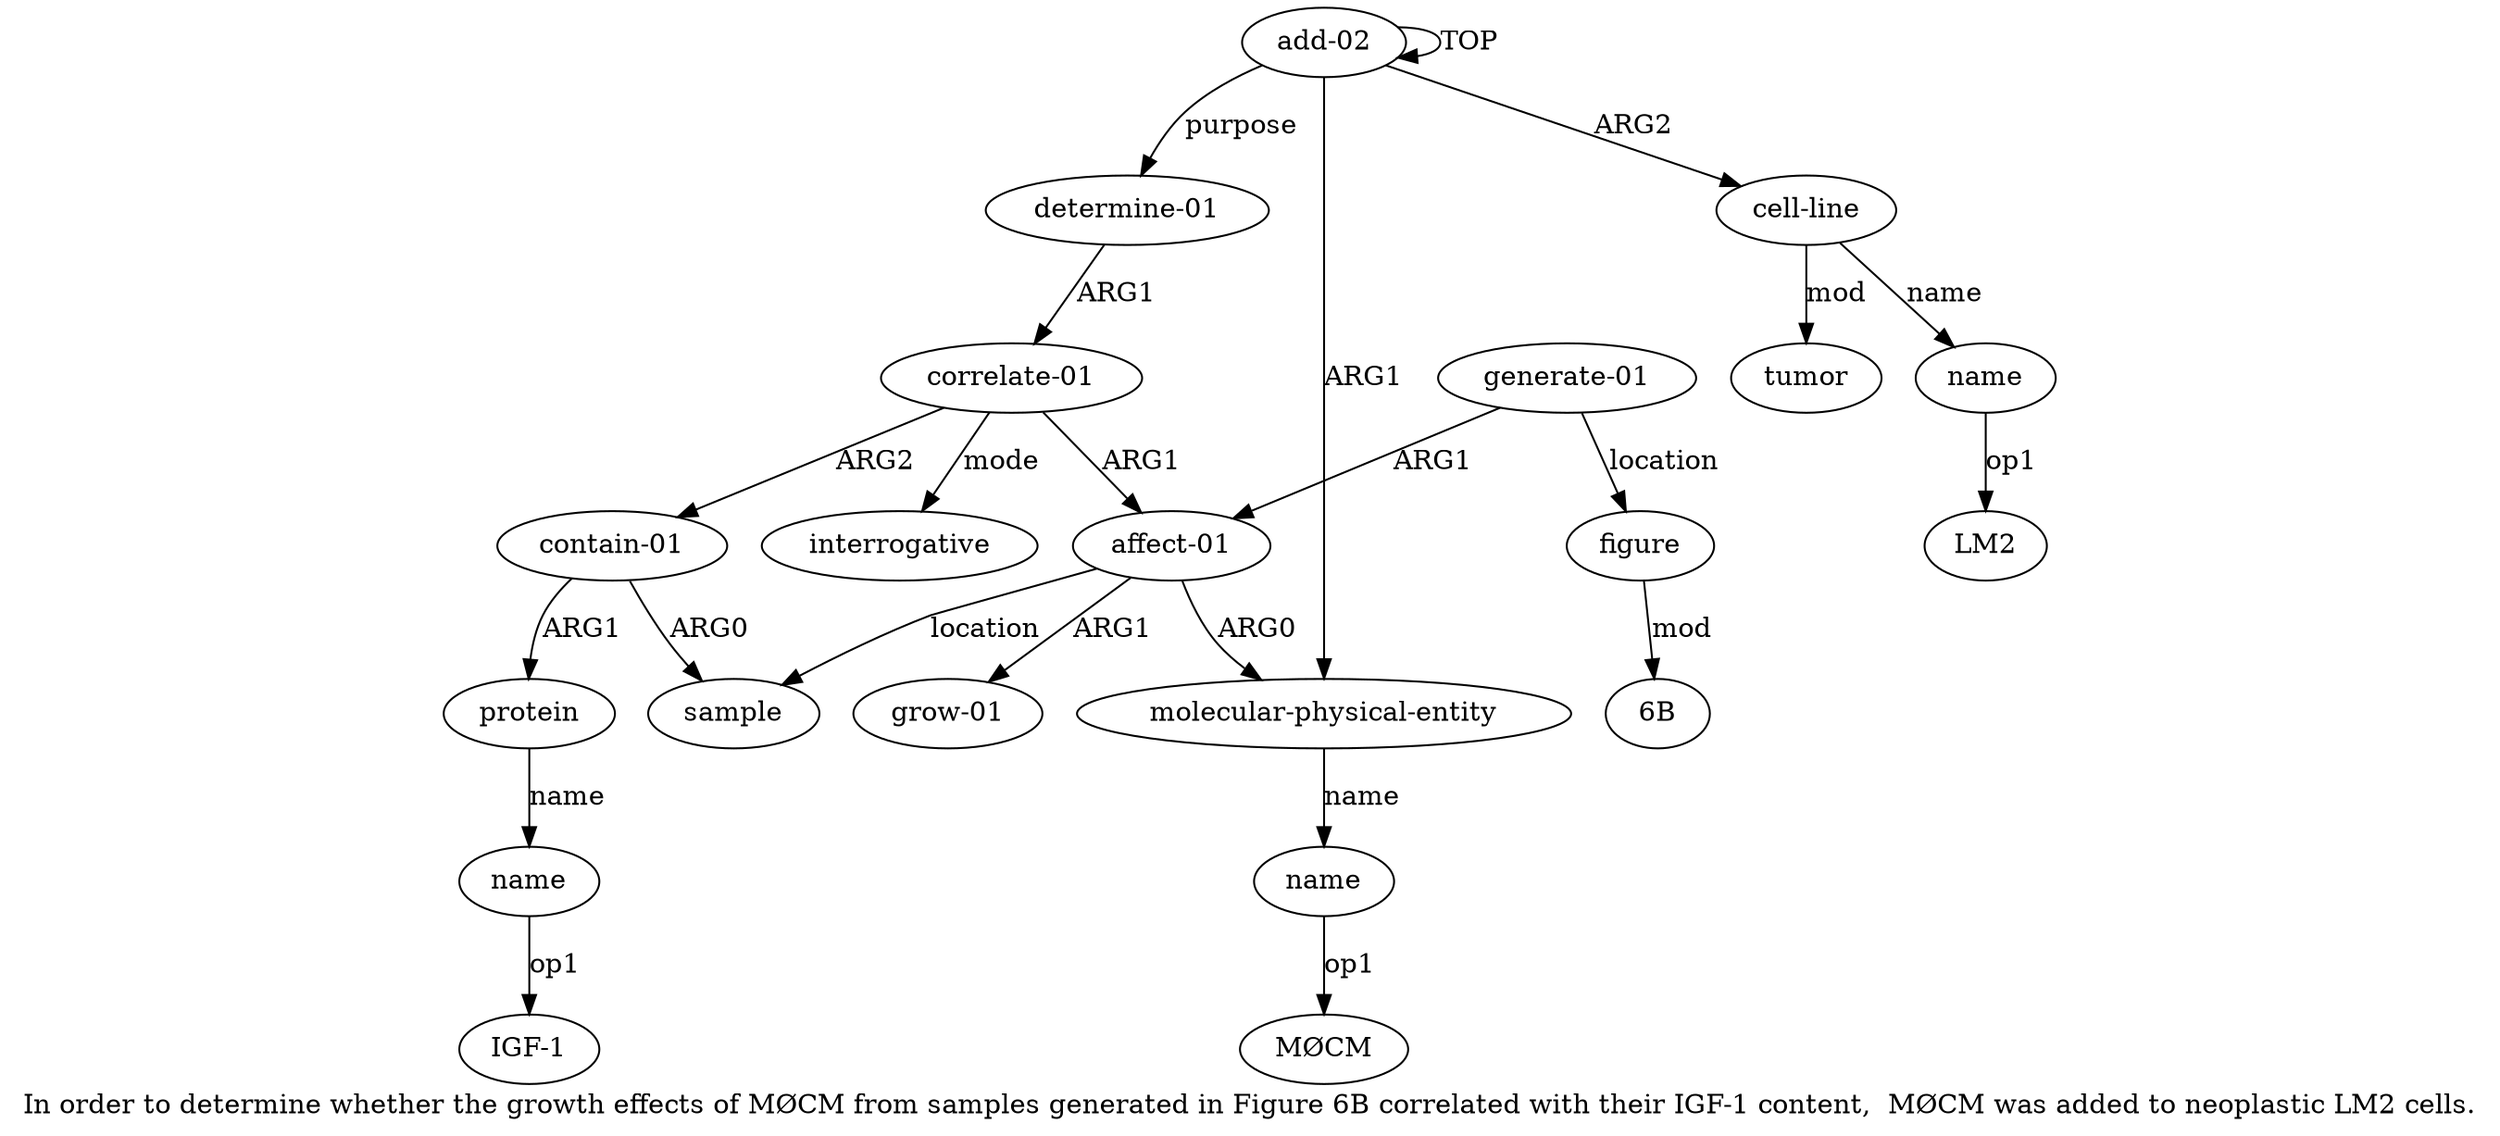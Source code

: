 digraph  {
	graph [label="In order to determine whether the growth effects of MØCM from samples generated in Figure 6B correlated with their IGF-1 content,  \
MØCM was added to neoplastic LM2 cells."];
	node [label="\N"];
	a15	 [color=black,
		gold_ind=15,
		gold_label=name,
		label=name,
		test_ind=15,
		test_label=name];
	"a15 IGF-1"	 [color=black,
		gold_ind=-1,
		gold_label="IGF-1",
		label="IGF-1",
		test_ind=-1,
		test_label="IGF-1"];
	a15 -> "a15 IGF-1" [key=0,
	color=black,
	gold_label=op1,
	label=op1,
	test_label=op1];
a14 [color=black,
	gold_ind=14,
	gold_label=protein,
	label=protein,
	test_ind=14,
	test_label=protein];
a14 -> a15 [key=0,
color=black,
gold_label=name,
label=name,
test_label=name];
"a4 LM2" [color=black,
gold_ind=-1,
gold_label=LM2,
label=LM2,
test_ind=-1,
test_label=LM2];
a11 [color=black,
gold_ind=11,
gold_label="generate-01",
label="generate-01",
test_ind=11,
test_label="generate-01"];
a12 [color=black,
gold_ind=12,
gold_label=figure,
label=figure,
test_ind=12,
test_label=figure];
a11 -> a12 [key=0,
color=black,
gold_label=location,
label=location,
test_label=location];
a8 [color=black,
gold_ind=8,
gold_label="affect-01",
label="affect-01",
test_ind=8,
test_label="affect-01"];
a11 -> a8 [key=0,
color=black,
gold_label=ARG1,
label=ARG1,
test_label=ARG1];
a10 [color=black,
gold_ind=10,
gold_label=sample,
label=sample,
test_ind=10,
test_label=sample];
a13 [color=black,
gold_ind=13,
gold_label="contain-01",
label="contain-01",
test_ind=13,
test_label="contain-01"];
a13 -> a14 [key=0,
color=black,
gold_label=ARG1,
label=ARG1,
test_label=ARG1];
a13 -> a10 [key=0,
color=black,
gold_label=ARG0,
label=ARG0,
test_label=ARG0];
"a12 6B" [color=black,
gold_ind=-1,
gold_label="6B",
label="6B",
test_ind=-1,
test_label="6B"];
a12 -> "a12 6B" [key=0,
color=black,
gold_label=mod,
label=mod,
test_label=mod];
"a2 MØCM" [color=black,
gold_ind=-1,
gold_label=MØCM,
label=MØCM,
test_ind=-1,
test_label=MØCM];
a1 [color=black,
gold_ind=1,
gold_label="molecular-physical-entity",
label="molecular-physical-entity",
test_ind=1,
test_label="molecular-physical-entity"];
a2 [color=black,
gold_ind=2,
gold_label=name,
label=name,
test_ind=2,
test_label=name];
a1 -> a2 [key=0,
color=black,
gold_label=name,
label=name,
test_label=name];
a0 [color=black,
gold_ind=0,
gold_label="add-02",
label="add-02",
test_ind=0,
test_label="add-02"];
a0 -> a1 [key=0,
color=black,
gold_label=ARG1,
label=ARG1,
test_label=ARG1];
a0 -> a0 [key=0,
color=black,
gold_label=TOP,
label=TOP,
test_label=TOP];
a3 [color=black,
gold_ind=3,
gold_label="cell-line",
label="cell-line",
test_ind=3,
test_label="cell-line"];
a0 -> a3 [key=0,
color=black,
gold_label=ARG2,
label=ARG2,
test_label=ARG2];
a6 [color=black,
gold_ind=6,
gold_label="determine-01",
label="determine-01",
test_ind=6,
test_label="determine-01"];
a0 -> a6 [key=0,
color=black,
gold_label=purpose,
label=purpose,
test_label=purpose];
a5 [color=black,
gold_ind=5,
gold_label=tumor,
label=tumor,
test_ind=5,
test_label=tumor];
a3 -> a5 [key=0,
color=black,
gold_label=mod,
label=mod,
test_label=mod];
a4 [color=black,
gold_ind=4,
gold_label=name,
label=name,
test_ind=4,
test_label=name];
a3 -> a4 [key=0,
color=black,
gold_label=name,
label=name,
test_label=name];
a2 -> "a2 MØCM" [key=0,
color=black,
gold_label=op1,
label=op1,
test_label=op1];
a4 -> "a4 LM2" [key=0,
color=black,
gold_label=op1,
label=op1,
test_label=op1];
a7 [color=black,
gold_ind=7,
gold_label="correlate-01",
label="correlate-01",
test_ind=7,
test_label="correlate-01"];
a7 -> a13 [key=0,
color=black,
gold_label=ARG2,
label=ARG2,
test_label=ARG2];
a7 -> a8 [key=0,
color=black,
gold_label=ARG1,
label=ARG1,
test_label=ARG1];
"a7 interrogative" [color=black,
gold_ind=-1,
gold_label=interrogative,
label=interrogative,
test_ind=-1,
test_label=interrogative];
a7 -> "a7 interrogative" [key=0,
color=black,
gold_label=mode,
label=mode,
test_label=mode];
a6 -> a7 [key=0,
color=black,
gold_label=ARG1,
label=ARG1,
test_label=ARG1];
a9 [color=black,
gold_ind=9,
gold_label="grow-01",
label="grow-01",
test_ind=9,
test_label="grow-01"];
a8 -> a10 [key=0,
color=black,
gold_label=location,
label=location,
test_label=location];
a8 -> a1 [key=0,
color=black,
gold_label=ARG0,
label=ARG0,
test_label=ARG0];
a8 -> a9 [key=0,
color=black,
gold_label=ARG1,
label=ARG1,
test_label=ARG1];
}
